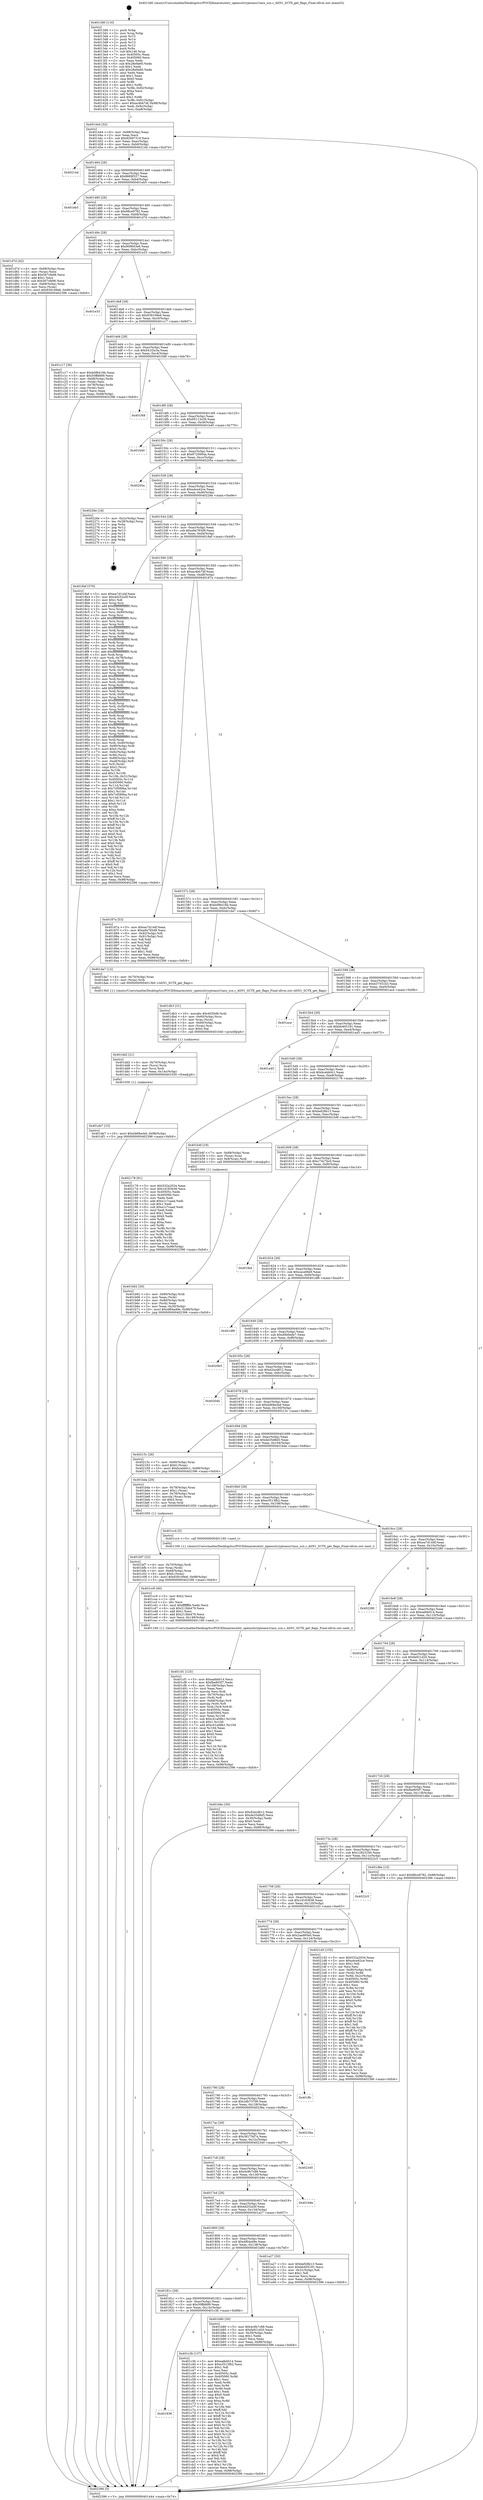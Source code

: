 digraph "0x4013d0" {
  label = "0x4013d0 (/mnt/c/Users/mathe/Desktop/tcc/POCII/binaries/extr_opensslcryptoasn1tasn_scn.c_ASN1_SCTX_get_flags_Final-ollvm.out::main(0))"
  labelloc = "t"
  node[shape=record]

  Entry [label="",width=0.3,height=0.3,shape=circle,fillcolor=black,style=filled]
  "0x401444" [label="{
     0x401444 [32]\l
     | [instrs]\l
     &nbsp;&nbsp;0x401444 \<+6\>: mov -0x98(%rbp),%eax\l
     &nbsp;&nbsp;0x40144a \<+2\>: mov %eax,%ecx\l
     &nbsp;&nbsp;0x40144c \<+6\>: sub $0x82697319,%ecx\l
     &nbsp;&nbsp;0x401452 \<+6\>: mov %eax,-0xac(%rbp)\l
     &nbsp;&nbsp;0x401458 \<+6\>: mov %ecx,-0xb0(%rbp)\l
     &nbsp;&nbsp;0x40145e \<+6\>: je 000000000040214d \<main+0xd7d\>\l
  }"]
  "0x40214d" [label="{
     0x40214d\l
  }", style=dashed]
  "0x401464" [label="{
     0x401464 [28]\l
     | [instrs]\l
     &nbsp;&nbsp;0x401464 \<+5\>: jmp 0000000000401469 \<main+0x99\>\l
     &nbsp;&nbsp;0x401469 \<+6\>: mov -0xac(%rbp),%eax\l
     &nbsp;&nbsp;0x40146f \<+5\>: sub $0x8669f327,%eax\l
     &nbsp;&nbsp;0x401474 \<+6\>: mov %eax,-0xb4(%rbp)\l
     &nbsp;&nbsp;0x40147a \<+6\>: je 0000000000401eb5 \<main+0xae5\>\l
  }"]
  Exit [label="",width=0.3,height=0.3,shape=circle,fillcolor=black,style=filled,peripheries=2]
  "0x401eb5" [label="{
     0x401eb5\l
  }", style=dashed]
  "0x401480" [label="{
     0x401480 [28]\l
     | [instrs]\l
     &nbsp;&nbsp;0x401480 \<+5\>: jmp 0000000000401485 \<main+0xb5\>\l
     &nbsp;&nbsp;0x401485 \<+6\>: mov -0xac(%rbp),%eax\l
     &nbsp;&nbsp;0x40148b \<+5\>: sub $0x88ce9782,%eax\l
     &nbsp;&nbsp;0x401490 \<+6\>: mov %eax,-0xb8(%rbp)\l
     &nbsp;&nbsp;0x401496 \<+6\>: je 0000000000401d7d \<main+0x9ad\>\l
  }"]
  "0x401de7" [label="{
     0x401de7 [15]\l
     | [instrs]\l
     &nbsp;&nbsp;0x401de7 \<+10\>: movl $0xd468ecbd,-0x98(%rbp)\l
     &nbsp;&nbsp;0x401df1 \<+5\>: jmp 0000000000402396 \<main+0xfc6\>\l
  }"]
  "0x401d7d" [label="{
     0x401d7d [42]\l
     | [instrs]\l
     &nbsp;&nbsp;0x401d7d \<+4\>: mov -0x68(%rbp),%rax\l
     &nbsp;&nbsp;0x401d81 \<+2\>: mov (%rax),%ecx\l
     &nbsp;&nbsp;0x401d83 \<+6\>: add $0x567cfe96,%ecx\l
     &nbsp;&nbsp;0x401d89 \<+3\>: add $0x1,%ecx\l
     &nbsp;&nbsp;0x401d8c \<+6\>: sub $0x567cfe96,%ecx\l
     &nbsp;&nbsp;0x401d92 \<+4\>: mov -0x68(%rbp),%rax\l
     &nbsp;&nbsp;0x401d96 \<+2\>: mov %ecx,(%rax)\l
     &nbsp;&nbsp;0x401d98 \<+10\>: movl $0x939169e6,-0x98(%rbp)\l
     &nbsp;&nbsp;0x401da2 \<+5\>: jmp 0000000000402396 \<main+0xfc6\>\l
  }"]
  "0x40149c" [label="{
     0x40149c [28]\l
     | [instrs]\l
     &nbsp;&nbsp;0x40149c \<+5\>: jmp 00000000004014a1 \<main+0xd1\>\l
     &nbsp;&nbsp;0x4014a1 \<+6\>: mov -0xac(%rbp),%eax\l
     &nbsp;&nbsp;0x4014a7 \<+5\>: sub $0x909603e6,%eax\l
     &nbsp;&nbsp;0x4014ac \<+6\>: mov %eax,-0xbc(%rbp)\l
     &nbsp;&nbsp;0x4014b2 \<+6\>: je 0000000000401e33 \<main+0xa63\>\l
  }"]
  "0x401dd2" [label="{
     0x401dd2 [21]\l
     | [instrs]\l
     &nbsp;&nbsp;0x401dd2 \<+4\>: mov -0x70(%rbp),%rcx\l
     &nbsp;&nbsp;0x401dd6 \<+3\>: mov (%rcx),%rcx\l
     &nbsp;&nbsp;0x401dd9 \<+3\>: mov %rcx,%rdi\l
     &nbsp;&nbsp;0x401ddc \<+6\>: mov %eax,-0x14c(%rbp)\l
     &nbsp;&nbsp;0x401de2 \<+5\>: call 0000000000401030 \<free@plt\>\l
     | [calls]\l
     &nbsp;&nbsp;0x401030 \{1\} (unknown)\l
  }"]
  "0x401e33" [label="{
     0x401e33\l
  }", style=dashed]
  "0x4014b8" [label="{
     0x4014b8 [28]\l
     | [instrs]\l
     &nbsp;&nbsp;0x4014b8 \<+5\>: jmp 00000000004014bd \<main+0xed\>\l
     &nbsp;&nbsp;0x4014bd \<+6\>: mov -0xac(%rbp),%eax\l
     &nbsp;&nbsp;0x4014c3 \<+5\>: sub $0x939169e6,%eax\l
     &nbsp;&nbsp;0x4014c8 \<+6\>: mov %eax,-0xc0(%rbp)\l
     &nbsp;&nbsp;0x4014ce \<+6\>: je 0000000000401c17 \<main+0x847\>\l
  }"]
  "0x401db3" [label="{
     0x401db3 [31]\l
     | [instrs]\l
     &nbsp;&nbsp;0x401db3 \<+10\>: movabs $0x4030d6,%rdi\l
     &nbsp;&nbsp;0x401dbd \<+4\>: mov -0x60(%rbp),%rcx\l
     &nbsp;&nbsp;0x401dc1 \<+3\>: mov %rax,(%rcx)\l
     &nbsp;&nbsp;0x401dc4 \<+4\>: mov -0x60(%rbp),%rax\l
     &nbsp;&nbsp;0x401dc8 \<+3\>: mov (%rax),%rsi\l
     &nbsp;&nbsp;0x401dcb \<+2\>: mov $0x0,%al\l
     &nbsp;&nbsp;0x401dcd \<+5\>: call 0000000000401040 \<printf@plt\>\l
     | [calls]\l
     &nbsp;&nbsp;0x401040 \{1\} (unknown)\l
  }"]
  "0x401c17" [label="{
     0x401c17 [36]\l
     | [instrs]\l
     &nbsp;&nbsp;0x401c17 \<+5\>: mov $0xb0f6416b,%eax\l
     &nbsp;&nbsp;0x401c1c \<+5\>: mov $0x50ffd699,%ecx\l
     &nbsp;&nbsp;0x401c21 \<+4\>: mov -0x68(%rbp),%rdx\l
     &nbsp;&nbsp;0x401c25 \<+2\>: mov (%rdx),%esi\l
     &nbsp;&nbsp;0x401c27 \<+4\>: mov -0x78(%rbp),%rdx\l
     &nbsp;&nbsp;0x401c2b \<+2\>: cmp (%rdx),%esi\l
     &nbsp;&nbsp;0x401c2d \<+3\>: cmovl %ecx,%eax\l
     &nbsp;&nbsp;0x401c30 \<+6\>: mov %eax,-0x98(%rbp)\l
     &nbsp;&nbsp;0x401c36 \<+5\>: jmp 0000000000402396 \<main+0xfc6\>\l
  }"]
  "0x4014d4" [label="{
     0x4014d4 [28]\l
     | [instrs]\l
     &nbsp;&nbsp;0x4014d4 \<+5\>: jmp 00000000004014d9 \<main+0x109\>\l
     &nbsp;&nbsp;0x4014d9 \<+6\>: mov -0xac(%rbp),%eax\l
     &nbsp;&nbsp;0x4014df \<+5\>: sub $0x941f2e3a,%eax\l
     &nbsp;&nbsp;0x4014e4 \<+6\>: mov %eax,-0xc4(%rbp)\l
     &nbsp;&nbsp;0x4014ea \<+6\>: je 0000000000401f48 \<main+0xb78\>\l
  }"]
  "0x401cf1" [label="{
     0x401cf1 [125]\l
     | [instrs]\l
     &nbsp;&nbsp;0x401cf1 \<+5\>: mov $0xeafeb014,%ecx\l
     &nbsp;&nbsp;0x401cf6 \<+5\>: mov $0xfbe805f7,%edx\l
     &nbsp;&nbsp;0x401cfb \<+6\>: mov -0x148(%rbp),%esi\l
     &nbsp;&nbsp;0x401d01 \<+3\>: imul %eax,%esi\l
     &nbsp;&nbsp;0x401d04 \<+3\>: movslq %esi,%rdi\l
     &nbsp;&nbsp;0x401d07 \<+4\>: mov -0x70(%rbp),%r8\l
     &nbsp;&nbsp;0x401d0b \<+3\>: mov (%r8),%r8\l
     &nbsp;&nbsp;0x401d0e \<+4\>: mov -0x68(%rbp),%r9\l
     &nbsp;&nbsp;0x401d12 \<+3\>: movslq (%r9),%r9\l
     &nbsp;&nbsp;0x401d15 \<+4\>: mov %rdi,(%r8,%r9,8)\l
     &nbsp;&nbsp;0x401d19 \<+7\>: mov 0x40505c,%eax\l
     &nbsp;&nbsp;0x401d20 \<+7\>: mov 0x405060,%esi\l
     &nbsp;&nbsp;0x401d27 \<+3\>: mov %eax,%r10d\l
     &nbsp;&nbsp;0x401d2a \<+7\>: sub $0xc41a08b1,%r10d\l
     &nbsp;&nbsp;0x401d31 \<+4\>: sub $0x1,%r10d\l
     &nbsp;&nbsp;0x401d35 \<+7\>: add $0xc41a08b1,%r10d\l
     &nbsp;&nbsp;0x401d3c \<+4\>: imul %r10d,%eax\l
     &nbsp;&nbsp;0x401d40 \<+3\>: and $0x1,%eax\l
     &nbsp;&nbsp;0x401d43 \<+3\>: cmp $0x0,%eax\l
     &nbsp;&nbsp;0x401d46 \<+4\>: sete %r11b\l
     &nbsp;&nbsp;0x401d4a \<+3\>: cmp $0xa,%esi\l
     &nbsp;&nbsp;0x401d4d \<+3\>: setl %bl\l
     &nbsp;&nbsp;0x401d50 \<+3\>: mov %r11b,%r14b\l
     &nbsp;&nbsp;0x401d53 \<+3\>: and %bl,%r14b\l
     &nbsp;&nbsp;0x401d56 \<+3\>: xor %bl,%r11b\l
     &nbsp;&nbsp;0x401d59 \<+3\>: or %r11b,%r14b\l
     &nbsp;&nbsp;0x401d5c \<+4\>: test $0x1,%r14b\l
     &nbsp;&nbsp;0x401d60 \<+3\>: cmovne %edx,%ecx\l
     &nbsp;&nbsp;0x401d63 \<+6\>: mov %ecx,-0x98(%rbp)\l
     &nbsp;&nbsp;0x401d69 \<+5\>: jmp 0000000000402396 \<main+0xfc6\>\l
  }"]
  "0x401f48" [label="{
     0x401f48\l
  }", style=dashed]
  "0x4014f0" [label="{
     0x4014f0 [28]\l
     | [instrs]\l
     &nbsp;&nbsp;0x4014f0 \<+5\>: jmp 00000000004014f5 \<main+0x125\>\l
     &nbsp;&nbsp;0x4014f5 \<+6\>: mov -0xac(%rbp),%eax\l
     &nbsp;&nbsp;0x4014fb \<+5\>: sub $0x95113a39,%eax\l
     &nbsp;&nbsp;0x401500 \<+6\>: mov %eax,-0xc8(%rbp)\l
     &nbsp;&nbsp;0x401506 \<+6\>: je 0000000000401b40 \<main+0x770\>\l
  }"]
  "0x401cc9" [label="{
     0x401cc9 [40]\l
     | [instrs]\l
     &nbsp;&nbsp;0x401cc9 \<+5\>: mov $0x2,%ecx\l
     &nbsp;&nbsp;0x401cce \<+1\>: cltd\l
     &nbsp;&nbsp;0x401ccf \<+2\>: idiv %ecx\l
     &nbsp;&nbsp;0x401cd1 \<+6\>: imul $0xfffffffe,%edx,%ecx\l
     &nbsp;&nbsp;0x401cd7 \<+6\>: sub $0x213bb479,%ecx\l
     &nbsp;&nbsp;0x401cdd \<+3\>: add $0x1,%ecx\l
     &nbsp;&nbsp;0x401ce0 \<+6\>: add $0x213bb479,%ecx\l
     &nbsp;&nbsp;0x401ce6 \<+6\>: mov %ecx,-0x148(%rbp)\l
     &nbsp;&nbsp;0x401cec \<+5\>: call 0000000000401160 \<next_i\>\l
     | [calls]\l
     &nbsp;&nbsp;0x401160 \{1\} (/mnt/c/Users/mathe/Desktop/tcc/POCII/binaries/extr_opensslcryptoasn1tasn_scn.c_ASN1_SCTX_get_flags_Final-ollvm.out::next_i)\l
  }"]
  "0x401b40" [label="{
     0x401b40\l
  }", style=dashed]
  "0x40150c" [label="{
     0x40150c [28]\l
     | [instrs]\l
     &nbsp;&nbsp;0x40150c \<+5\>: jmp 0000000000401511 \<main+0x141\>\l
     &nbsp;&nbsp;0x401511 \<+6\>: mov -0xac(%rbp),%eax\l
     &nbsp;&nbsp;0x401517 \<+5\>: sub $0x9720064a,%eax\l
     &nbsp;&nbsp;0x40151c \<+6\>: mov %eax,-0xcc(%rbp)\l
     &nbsp;&nbsp;0x401522 \<+6\>: je 000000000040205a \<main+0xc8a\>\l
  }"]
  "0x401838" [label="{
     0x401838\l
  }", style=dashed]
  "0x40205a" [label="{
     0x40205a\l
  }", style=dashed]
  "0x401528" [label="{
     0x401528 [28]\l
     | [instrs]\l
     &nbsp;&nbsp;0x401528 \<+5\>: jmp 000000000040152d \<main+0x15d\>\l
     &nbsp;&nbsp;0x40152d \<+6\>: mov -0xac(%rbp),%eax\l
     &nbsp;&nbsp;0x401533 \<+5\>: sub $0xa4ce42ce,%eax\l
     &nbsp;&nbsp;0x401538 \<+6\>: mov %eax,-0xd0(%rbp)\l
     &nbsp;&nbsp;0x40153e \<+6\>: je 000000000040226e \<main+0xe9e\>\l
  }"]
  "0x401c3b" [label="{
     0x401c3b [137]\l
     | [instrs]\l
     &nbsp;&nbsp;0x401c3b \<+5\>: mov $0xeafeb014,%eax\l
     &nbsp;&nbsp;0x401c40 \<+5\>: mov $0xe3513fb2,%ecx\l
     &nbsp;&nbsp;0x401c45 \<+2\>: mov $0x1,%dl\l
     &nbsp;&nbsp;0x401c47 \<+2\>: xor %esi,%esi\l
     &nbsp;&nbsp;0x401c49 \<+7\>: mov 0x40505c,%edi\l
     &nbsp;&nbsp;0x401c50 \<+8\>: mov 0x405060,%r8d\l
     &nbsp;&nbsp;0x401c58 \<+3\>: sub $0x1,%esi\l
     &nbsp;&nbsp;0x401c5b \<+3\>: mov %edi,%r9d\l
     &nbsp;&nbsp;0x401c5e \<+3\>: add %esi,%r9d\l
     &nbsp;&nbsp;0x401c61 \<+4\>: imul %r9d,%edi\l
     &nbsp;&nbsp;0x401c65 \<+3\>: and $0x1,%edi\l
     &nbsp;&nbsp;0x401c68 \<+3\>: cmp $0x0,%edi\l
     &nbsp;&nbsp;0x401c6b \<+4\>: sete %r10b\l
     &nbsp;&nbsp;0x401c6f \<+4\>: cmp $0xa,%r8d\l
     &nbsp;&nbsp;0x401c73 \<+4\>: setl %r11b\l
     &nbsp;&nbsp;0x401c77 \<+3\>: mov %r10b,%bl\l
     &nbsp;&nbsp;0x401c7a \<+3\>: xor $0xff,%bl\l
     &nbsp;&nbsp;0x401c7d \<+3\>: mov %r11b,%r14b\l
     &nbsp;&nbsp;0x401c80 \<+4\>: xor $0xff,%r14b\l
     &nbsp;&nbsp;0x401c84 \<+3\>: xor $0x0,%dl\l
     &nbsp;&nbsp;0x401c87 \<+3\>: mov %bl,%r15b\l
     &nbsp;&nbsp;0x401c8a \<+4\>: and $0x0,%r15b\l
     &nbsp;&nbsp;0x401c8e \<+3\>: and %dl,%r10b\l
     &nbsp;&nbsp;0x401c91 \<+3\>: mov %r14b,%r12b\l
     &nbsp;&nbsp;0x401c94 \<+4\>: and $0x0,%r12b\l
     &nbsp;&nbsp;0x401c98 \<+3\>: and %dl,%r11b\l
     &nbsp;&nbsp;0x401c9b \<+3\>: or %r10b,%r15b\l
     &nbsp;&nbsp;0x401c9e \<+3\>: or %r11b,%r12b\l
     &nbsp;&nbsp;0x401ca1 \<+3\>: xor %r12b,%r15b\l
     &nbsp;&nbsp;0x401ca4 \<+3\>: or %r14b,%bl\l
     &nbsp;&nbsp;0x401ca7 \<+3\>: xor $0xff,%bl\l
     &nbsp;&nbsp;0x401caa \<+3\>: or $0x0,%dl\l
     &nbsp;&nbsp;0x401cad \<+2\>: and %dl,%bl\l
     &nbsp;&nbsp;0x401caf \<+3\>: or %bl,%r15b\l
     &nbsp;&nbsp;0x401cb2 \<+4\>: test $0x1,%r15b\l
     &nbsp;&nbsp;0x401cb6 \<+3\>: cmovne %ecx,%eax\l
     &nbsp;&nbsp;0x401cb9 \<+6\>: mov %eax,-0x98(%rbp)\l
     &nbsp;&nbsp;0x401cbf \<+5\>: jmp 0000000000402396 \<main+0xfc6\>\l
  }"]
  "0x40226e" [label="{
     0x40226e [18]\l
     | [instrs]\l
     &nbsp;&nbsp;0x40226e \<+3\>: mov -0x2c(%rbp),%eax\l
     &nbsp;&nbsp;0x402271 \<+4\>: lea -0x28(%rbp),%rsp\l
     &nbsp;&nbsp;0x402275 \<+1\>: pop %rbx\l
     &nbsp;&nbsp;0x402276 \<+2\>: pop %r12\l
     &nbsp;&nbsp;0x402278 \<+2\>: pop %r13\l
     &nbsp;&nbsp;0x40227a \<+2\>: pop %r14\l
     &nbsp;&nbsp;0x40227c \<+2\>: pop %r15\l
     &nbsp;&nbsp;0x40227e \<+1\>: pop %rbp\l
     &nbsp;&nbsp;0x40227f \<+1\>: ret\l
  }"]
  "0x401544" [label="{
     0x401544 [28]\l
     | [instrs]\l
     &nbsp;&nbsp;0x401544 \<+5\>: jmp 0000000000401549 \<main+0x179\>\l
     &nbsp;&nbsp;0x401549 \<+6\>: mov -0xac(%rbp),%eax\l
     &nbsp;&nbsp;0x40154f \<+5\>: sub $0xa9a783d9,%eax\l
     &nbsp;&nbsp;0x401554 \<+6\>: mov %eax,-0xd4(%rbp)\l
     &nbsp;&nbsp;0x40155a \<+6\>: je 00000000004018af \<main+0x4df\>\l
  }"]
  "0x401bf7" [label="{
     0x401bf7 [32]\l
     | [instrs]\l
     &nbsp;&nbsp;0x401bf7 \<+4\>: mov -0x70(%rbp),%rdi\l
     &nbsp;&nbsp;0x401bfb \<+3\>: mov %rax,(%rdi)\l
     &nbsp;&nbsp;0x401bfe \<+4\>: mov -0x68(%rbp),%rax\l
     &nbsp;&nbsp;0x401c02 \<+6\>: movl $0x0,(%rax)\l
     &nbsp;&nbsp;0x401c08 \<+10\>: movl $0x939169e6,-0x98(%rbp)\l
     &nbsp;&nbsp;0x401c12 \<+5\>: jmp 0000000000402396 \<main+0xfc6\>\l
  }"]
  "0x4018af" [label="{
     0x4018af [376]\l
     | [instrs]\l
     &nbsp;&nbsp;0x4018af \<+5\>: mov $0xea7d144f,%eax\l
     &nbsp;&nbsp;0x4018b4 \<+5\>: mov $0x4d252a5f,%ecx\l
     &nbsp;&nbsp;0x4018b9 \<+2\>: mov $0x1,%dl\l
     &nbsp;&nbsp;0x4018bb \<+3\>: mov %rsp,%rsi\l
     &nbsp;&nbsp;0x4018be \<+4\>: add $0xfffffffffffffff0,%rsi\l
     &nbsp;&nbsp;0x4018c2 \<+3\>: mov %rsi,%rsp\l
     &nbsp;&nbsp;0x4018c5 \<+7\>: mov %rsi,-0x90(%rbp)\l
     &nbsp;&nbsp;0x4018cc \<+3\>: mov %rsp,%rsi\l
     &nbsp;&nbsp;0x4018cf \<+4\>: add $0xfffffffffffffff0,%rsi\l
     &nbsp;&nbsp;0x4018d3 \<+3\>: mov %rsi,%rsp\l
     &nbsp;&nbsp;0x4018d6 \<+3\>: mov %rsp,%rdi\l
     &nbsp;&nbsp;0x4018d9 \<+4\>: add $0xfffffffffffffff0,%rdi\l
     &nbsp;&nbsp;0x4018dd \<+3\>: mov %rdi,%rsp\l
     &nbsp;&nbsp;0x4018e0 \<+7\>: mov %rdi,-0x88(%rbp)\l
     &nbsp;&nbsp;0x4018e7 \<+3\>: mov %rsp,%rdi\l
     &nbsp;&nbsp;0x4018ea \<+4\>: add $0xfffffffffffffff0,%rdi\l
     &nbsp;&nbsp;0x4018ee \<+3\>: mov %rdi,%rsp\l
     &nbsp;&nbsp;0x4018f1 \<+4\>: mov %rdi,-0x80(%rbp)\l
     &nbsp;&nbsp;0x4018f5 \<+3\>: mov %rsp,%rdi\l
     &nbsp;&nbsp;0x4018f8 \<+4\>: add $0xfffffffffffffff0,%rdi\l
     &nbsp;&nbsp;0x4018fc \<+3\>: mov %rdi,%rsp\l
     &nbsp;&nbsp;0x4018ff \<+4\>: mov %rdi,-0x78(%rbp)\l
     &nbsp;&nbsp;0x401903 \<+3\>: mov %rsp,%rdi\l
     &nbsp;&nbsp;0x401906 \<+4\>: add $0xfffffffffffffff0,%rdi\l
     &nbsp;&nbsp;0x40190a \<+3\>: mov %rdi,%rsp\l
     &nbsp;&nbsp;0x40190d \<+4\>: mov %rdi,-0x70(%rbp)\l
     &nbsp;&nbsp;0x401911 \<+3\>: mov %rsp,%rdi\l
     &nbsp;&nbsp;0x401914 \<+4\>: add $0xfffffffffffffff0,%rdi\l
     &nbsp;&nbsp;0x401918 \<+3\>: mov %rdi,%rsp\l
     &nbsp;&nbsp;0x40191b \<+4\>: mov %rdi,-0x68(%rbp)\l
     &nbsp;&nbsp;0x40191f \<+3\>: mov %rsp,%rdi\l
     &nbsp;&nbsp;0x401922 \<+4\>: add $0xfffffffffffffff0,%rdi\l
     &nbsp;&nbsp;0x401926 \<+3\>: mov %rdi,%rsp\l
     &nbsp;&nbsp;0x401929 \<+4\>: mov %rdi,-0x60(%rbp)\l
     &nbsp;&nbsp;0x40192d \<+3\>: mov %rsp,%rdi\l
     &nbsp;&nbsp;0x401930 \<+4\>: add $0xfffffffffffffff0,%rdi\l
     &nbsp;&nbsp;0x401934 \<+3\>: mov %rdi,%rsp\l
     &nbsp;&nbsp;0x401937 \<+4\>: mov %rdi,-0x58(%rbp)\l
     &nbsp;&nbsp;0x40193b \<+3\>: mov %rsp,%rdi\l
     &nbsp;&nbsp;0x40193e \<+4\>: add $0xfffffffffffffff0,%rdi\l
     &nbsp;&nbsp;0x401942 \<+3\>: mov %rdi,%rsp\l
     &nbsp;&nbsp;0x401945 \<+4\>: mov %rdi,-0x50(%rbp)\l
     &nbsp;&nbsp;0x401949 \<+3\>: mov %rsp,%rdi\l
     &nbsp;&nbsp;0x40194c \<+4\>: add $0xfffffffffffffff0,%rdi\l
     &nbsp;&nbsp;0x401950 \<+3\>: mov %rdi,%rsp\l
     &nbsp;&nbsp;0x401953 \<+4\>: mov %rdi,-0x48(%rbp)\l
     &nbsp;&nbsp;0x401957 \<+3\>: mov %rsp,%rdi\l
     &nbsp;&nbsp;0x40195a \<+4\>: add $0xfffffffffffffff0,%rdi\l
     &nbsp;&nbsp;0x40195e \<+3\>: mov %rdi,%rsp\l
     &nbsp;&nbsp;0x401961 \<+4\>: mov %rdi,-0x40(%rbp)\l
     &nbsp;&nbsp;0x401965 \<+7\>: mov -0x90(%rbp),%rdi\l
     &nbsp;&nbsp;0x40196c \<+6\>: movl $0x0,(%rdi)\l
     &nbsp;&nbsp;0x401972 \<+7\>: mov -0x9c(%rbp),%r8d\l
     &nbsp;&nbsp;0x401979 \<+3\>: mov %r8d,(%rsi)\l
     &nbsp;&nbsp;0x40197c \<+7\>: mov -0x88(%rbp),%rdi\l
     &nbsp;&nbsp;0x401983 \<+7\>: mov -0xa8(%rbp),%r9\l
     &nbsp;&nbsp;0x40198a \<+3\>: mov %r9,(%rdi)\l
     &nbsp;&nbsp;0x40198d \<+3\>: cmpl $0x2,(%rsi)\l
     &nbsp;&nbsp;0x401990 \<+4\>: setne %r10b\l
     &nbsp;&nbsp;0x401994 \<+4\>: and $0x1,%r10b\l
     &nbsp;&nbsp;0x401998 \<+4\>: mov %r10b,-0x31(%rbp)\l
     &nbsp;&nbsp;0x40199c \<+8\>: mov 0x40505c,%r11d\l
     &nbsp;&nbsp;0x4019a4 \<+7\>: mov 0x405060,%ebx\l
     &nbsp;&nbsp;0x4019ab \<+3\>: mov %r11d,%r14d\l
     &nbsp;&nbsp;0x4019ae \<+7\>: sub $0x7cf589ba,%r14d\l
     &nbsp;&nbsp;0x4019b5 \<+4\>: sub $0x1,%r14d\l
     &nbsp;&nbsp;0x4019b9 \<+7\>: add $0x7cf589ba,%r14d\l
     &nbsp;&nbsp;0x4019c0 \<+4\>: imul %r14d,%r11d\l
     &nbsp;&nbsp;0x4019c4 \<+4\>: and $0x1,%r11d\l
     &nbsp;&nbsp;0x4019c8 \<+4\>: cmp $0x0,%r11d\l
     &nbsp;&nbsp;0x4019cc \<+4\>: sete %r10b\l
     &nbsp;&nbsp;0x4019d0 \<+3\>: cmp $0xa,%ebx\l
     &nbsp;&nbsp;0x4019d3 \<+4\>: setl %r15b\l
     &nbsp;&nbsp;0x4019d7 \<+3\>: mov %r10b,%r12b\l
     &nbsp;&nbsp;0x4019da \<+4\>: xor $0xff,%r12b\l
     &nbsp;&nbsp;0x4019de \<+3\>: mov %r15b,%r13b\l
     &nbsp;&nbsp;0x4019e1 \<+4\>: xor $0xff,%r13b\l
     &nbsp;&nbsp;0x4019e5 \<+3\>: xor $0x0,%dl\l
     &nbsp;&nbsp;0x4019e8 \<+3\>: mov %r12b,%sil\l
     &nbsp;&nbsp;0x4019eb \<+4\>: and $0x0,%sil\l
     &nbsp;&nbsp;0x4019ef \<+3\>: and %dl,%r10b\l
     &nbsp;&nbsp;0x4019f2 \<+3\>: mov %r13b,%dil\l
     &nbsp;&nbsp;0x4019f5 \<+4\>: and $0x0,%dil\l
     &nbsp;&nbsp;0x4019f9 \<+3\>: and %dl,%r15b\l
     &nbsp;&nbsp;0x4019fc \<+3\>: or %r10b,%sil\l
     &nbsp;&nbsp;0x4019ff \<+3\>: or %r15b,%dil\l
     &nbsp;&nbsp;0x401a02 \<+3\>: xor %dil,%sil\l
     &nbsp;&nbsp;0x401a05 \<+3\>: or %r13b,%r12b\l
     &nbsp;&nbsp;0x401a08 \<+4\>: xor $0xff,%r12b\l
     &nbsp;&nbsp;0x401a0c \<+3\>: or $0x0,%dl\l
     &nbsp;&nbsp;0x401a0f \<+3\>: and %dl,%r12b\l
     &nbsp;&nbsp;0x401a12 \<+3\>: or %r12b,%sil\l
     &nbsp;&nbsp;0x401a15 \<+4\>: test $0x1,%sil\l
     &nbsp;&nbsp;0x401a19 \<+3\>: cmovne %ecx,%eax\l
     &nbsp;&nbsp;0x401a1c \<+6\>: mov %eax,-0x98(%rbp)\l
     &nbsp;&nbsp;0x401a22 \<+5\>: jmp 0000000000402396 \<main+0xfc6\>\l
  }"]
  "0x401560" [label="{
     0x401560 [28]\l
     | [instrs]\l
     &nbsp;&nbsp;0x401560 \<+5\>: jmp 0000000000401565 \<main+0x195\>\l
     &nbsp;&nbsp;0x401565 \<+6\>: mov -0xac(%rbp),%eax\l
     &nbsp;&nbsp;0x40156b \<+5\>: sub $0xac4bb7df,%eax\l
     &nbsp;&nbsp;0x401570 \<+6\>: mov %eax,-0xd8(%rbp)\l
     &nbsp;&nbsp;0x401576 \<+6\>: je 000000000040187a \<main+0x4aa\>\l
  }"]
  "0x40181c" [label="{
     0x40181c [28]\l
     | [instrs]\l
     &nbsp;&nbsp;0x40181c \<+5\>: jmp 0000000000401821 \<main+0x451\>\l
     &nbsp;&nbsp;0x401821 \<+6\>: mov -0xac(%rbp),%eax\l
     &nbsp;&nbsp;0x401827 \<+5\>: sub $0x50ffd699,%eax\l
     &nbsp;&nbsp;0x40182c \<+6\>: mov %eax,-0x13c(%rbp)\l
     &nbsp;&nbsp;0x401832 \<+6\>: je 0000000000401c3b \<main+0x86b\>\l
  }"]
  "0x40187a" [label="{
     0x40187a [53]\l
     | [instrs]\l
     &nbsp;&nbsp;0x40187a \<+5\>: mov $0xea7d144f,%eax\l
     &nbsp;&nbsp;0x40187f \<+5\>: mov $0xa9a783d9,%ecx\l
     &nbsp;&nbsp;0x401884 \<+6\>: mov -0x92(%rbp),%dl\l
     &nbsp;&nbsp;0x40188a \<+7\>: mov -0x91(%rbp),%sil\l
     &nbsp;&nbsp;0x401891 \<+3\>: mov %dl,%dil\l
     &nbsp;&nbsp;0x401894 \<+3\>: and %sil,%dil\l
     &nbsp;&nbsp;0x401897 \<+3\>: xor %sil,%dl\l
     &nbsp;&nbsp;0x40189a \<+3\>: or %dl,%dil\l
     &nbsp;&nbsp;0x40189d \<+4\>: test $0x1,%dil\l
     &nbsp;&nbsp;0x4018a1 \<+3\>: cmovne %ecx,%eax\l
     &nbsp;&nbsp;0x4018a4 \<+6\>: mov %eax,-0x98(%rbp)\l
     &nbsp;&nbsp;0x4018aa \<+5\>: jmp 0000000000402396 \<main+0xfc6\>\l
  }"]
  "0x40157c" [label="{
     0x40157c [28]\l
     | [instrs]\l
     &nbsp;&nbsp;0x40157c \<+5\>: jmp 0000000000401581 \<main+0x1b1\>\l
     &nbsp;&nbsp;0x401581 \<+6\>: mov -0xac(%rbp),%eax\l
     &nbsp;&nbsp;0x401587 \<+5\>: sub $0xb0f6416b,%eax\l
     &nbsp;&nbsp;0x40158c \<+6\>: mov %eax,-0xdc(%rbp)\l
     &nbsp;&nbsp;0x401592 \<+6\>: je 0000000000401da7 \<main+0x9d7\>\l
  }"]
  "0x402396" [label="{
     0x402396 [5]\l
     | [instrs]\l
     &nbsp;&nbsp;0x402396 \<+5\>: jmp 0000000000401444 \<main+0x74\>\l
  }"]
  "0x4013d0" [label="{
     0x4013d0 [116]\l
     | [instrs]\l
     &nbsp;&nbsp;0x4013d0 \<+1\>: push %rbp\l
     &nbsp;&nbsp;0x4013d1 \<+3\>: mov %rsp,%rbp\l
     &nbsp;&nbsp;0x4013d4 \<+2\>: push %r15\l
     &nbsp;&nbsp;0x4013d6 \<+2\>: push %r14\l
     &nbsp;&nbsp;0x4013d8 \<+2\>: push %r13\l
     &nbsp;&nbsp;0x4013da \<+2\>: push %r12\l
     &nbsp;&nbsp;0x4013dc \<+1\>: push %rbx\l
     &nbsp;&nbsp;0x4013dd \<+7\>: sub $0x148,%rsp\l
     &nbsp;&nbsp;0x4013e4 \<+7\>: mov 0x40505c,%eax\l
     &nbsp;&nbsp;0x4013eb \<+7\>: mov 0x405060,%ecx\l
     &nbsp;&nbsp;0x4013f2 \<+2\>: mov %eax,%edx\l
     &nbsp;&nbsp;0x4013f4 \<+6\>: sub $0x28e9a60,%edx\l
     &nbsp;&nbsp;0x4013fa \<+3\>: sub $0x1,%edx\l
     &nbsp;&nbsp;0x4013fd \<+6\>: add $0x28e9a60,%edx\l
     &nbsp;&nbsp;0x401403 \<+3\>: imul %edx,%eax\l
     &nbsp;&nbsp;0x401406 \<+3\>: and $0x1,%eax\l
     &nbsp;&nbsp;0x401409 \<+3\>: cmp $0x0,%eax\l
     &nbsp;&nbsp;0x40140c \<+4\>: sete %r8b\l
     &nbsp;&nbsp;0x401410 \<+4\>: and $0x1,%r8b\l
     &nbsp;&nbsp;0x401414 \<+7\>: mov %r8b,-0x92(%rbp)\l
     &nbsp;&nbsp;0x40141b \<+3\>: cmp $0xa,%ecx\l
     &nbsp;&nbsp;0x40141e \<+4\>: setl %r8b\l
     &nbsp;&nbsp;0x401422 \<+4\>: and $0x1,%r8b\l
     &nbsp;&nbsp;0x401426 \<+7\>: mov %r8b,-0x91(%rbp)\l
     &nbsp;&nbsp;0x40142d \<+10\>: movl $0xac4bb7df,-0x98(%rbp)\l
     &nbsp;&nbsp;0x401437 \<+6\>: mov %edi,-0x9c(%rbp)\l
     &nbsp;&nbsp;0x40143d \<+7\>: mov %rsi,-0xa8(%rbp)\l
  }"]
  "0x401b80" [label="{
     0x401b80 [30]\l
     | [instrs]\l
     &nbsp;&nbsp;0x401b80 \<+5\>: mov $0x4c9b7c88,%eax\l
     &nbsp;&nbsp;0x401b85 \<+5\>: mov $0xfa921d20,%ecx\l
     &nbsp;&nbsp;0x401b8a \<+3\>: mov -0x30(%rbp),%edx\l
     &nbsp;&nbsp;0x401b8d \<+3\>: cmp $0x1,%edx\l
     &nbsp;&nbsp;0x401b90 \<+3\>: cmovl %ecx,%eax\l
     &nbsp;&nbsp;0x401b93 \<+6\>: mov %eax,-0x98(%rbp)\l
     &nbsp;&nbsp;0x401b99 \<+5\>: jmp 0000000000402396 \<main+0xfc6\>\l
  }"]
  "0x401b62" [label="{
     0x401b62 [30]\l
     | [instrs]\l
     &nbsp;&nbsp;0x401b62 \<+4\>: mov -0x80(%rbp),%rdi\l
     &nbsp;&nbsp;0x401b66 \<+2\>: mov %eax,(%rdi)\l
     &nbsp;&nbsp;0x401b68 \<+4\>: mov -0x80(%rbp),%rdi\l
     &nbsp;&nbsp;0x401b6c \<+2\>: mov (%rdi),%eax\l
     &nbsp;&nbsp;0x401b6e \<+3\>: mov %eax,-0x30(%rbp)\l
     &nbsp;&nbsp;0x401b71 \<+10\>: movl $0x4f64a49e,-0x98(%rbp)\l
     &nbsp;&nbsp;0x401b7b \<+5\>: jmp 0000000000402396 \<main+0xfc6\>\l
  }"]
  "0x401da7" [label="{
     0x401da7 [12]\l
     | [instrs]\l
     &nbsp;&nbsp;0x401da7 \<+4\>: mov -0x70(%rbp),%rax\l
     &nbsp;&nbsp;0x401dab \<+3\>: mov (%rax),%rdi\l
     &nbsp;&nbsp;0x401dae \<+5\>: call 00000000004013b0 \<ASN1_SCTX_get_flags\>\l
     | [calls]\l
     &nbsp;&nbsp;0x4013b0 \{1\} (/mnt/c/Users/mathe/Desktop/tcc/POCII/binaries/extr_opensslcryptoasn1tasn_scn.c_ASN1_SCTX_get_flags_Final-ollvm.out::ASN1_SCTX_get_flags)\l
  }"]
  "0x401598" [label="{
     0x401598 [28]\l
     | [instrs]\l
     &nbsp;&nbsp;0x401598 \<+5\>: jmp 000000000040159d \<main+0x1cd\>\l
     &nbsp;&nbsp;0x40159d \<+6\>: mov -0xac(%rbp),%eax\l
     &nbsp;&nbsp;0x4015a3 \<+5\>: sub $0xb37551b3,%eax\l
     &nbsp;&nbsp;0x4015a8 \<+6\>: mov %eax,-0xe0(%rbp)\l
     &nbsp;&nbsp;0x4015ae \<+6\>: je 0000000000401ace \<main+0x6fe\>\l
  }"]
  "0x401800" [label="{
     0x401800 [28]\l
     | [instrs]\l
     &nbsp;&nbsp;0x401800 \<+5\>: jmp 0000000000401805 \<main+0x435\>\l
     &nbsp;&nbsp;0x401805 \<+6\>: mov -0xac(%rbp),%eax\l
     &nbsp;&nbsp;0x40180b \<+5\>: sub $0x4f64a49e,%eax\l
     &nbsp;&nbsp;0x401810 \<+6\>: mov %eax,-0x138(%rbp)\l
     &nbsp;&nbsp;0x401816 \<+6\>: je 0000000000401b80 \<main+0x7b0\>\l
  }"]
  "0x401ace" [label="{
     0x401ace\l
  }", style=dashed]
  "0x4015b4" [label="{
     0x4015b4 [28]\l
     | [instrs]\l
     &nbsp;&nbsp;0x4015b4 \<+5\>: jmp 00000000004015b9 \<main+0x1e9\>\l
     &nbsp;&nbsp;0x4015b9 \<+6\>: mov -0xac(%rbp),%eax\l
     &nbsp;&nbsp;0x4015bf \<+5\>: sub $0xbb405181,%eax\l
     &nbsp;&nbsp;0x4015c4 \<+6\>: mov %eax,-0xe4(%rbp)\l
     &nbsp;&nbsp;0x4015ca \<+6\>: je 0000000000401a45 \<main+0x675\>\l
  }"]
  "0x401a27" [label="{
     0x401a27 [30]\l
     | [instrs]\l
     &nbsp;&nbsp;0x401a27 \<+5\>: mov $0xbef28b13,%eax\l
     &nbsp;&nbsp;0x401a2c \<+5\>: mov $0xbb405181,%ecx\l
     &nbsp;&nbsp;0x401a31 \<+3\>: mov -0x31(%rbp),%dl\l
     &nbsp;&nbsp;0x401a34 \<+3\>: test $0x1,%dl\l
     &nbsp;&nbsp;0x401a37 \<+3\>: cmovne %ecx,%eax\l
     &nbsp;&nbsp;0x401a3a \<+6\>: mov %eax,-0x98(%rbp)\l
     &nbsp;&nbsp;0x401a40 \<+5\>: jmp 0000000000402396 \<main+0xfc6\>\l
  }"]
  "0x401a45" [label="{
     0x401a45\l
  }", style=dashed]
  "0x4015d0" [label="{
     0x4015d0 [28]\l
     | [instrs]\l
     &nbsp;&nbsp;0x4015d0 \<+5\>: jmp 00000000004015d5 \<main+0x205\>\l
     &nbsp;&nbsp;0x4015d5 \<+6\>: mov -0xac(%rbp),%eax\l
     &nbsp;&nbsp;0x4015db \<+5\>: sub $0xbcebb0c1,%eax\l
     &nbsp;&nbsp;0x4015e0 \<+6\>: mov %eax,-0xe8(%rbp)\l
     &nbsp;&nbsp;0x4015e6 \<+6\>: je 0000000000402178 \<main+0xda8\>\l
  }"]
  "0x4017e4" [label="{
     0x4017e4 [28]\l
     | [instrs]\l
     &nbsp;&nbsp;0x4017e4 \<+5\>: jmp 00000000004017e9 \<main+0x419\>\l
     &nbsp;&nbsp;0x4017e9 \<+6\>: mov -0xac(%rbp),%eax\l
     &nbsp;&nbsp;0x4017ef \<+5\>: sub $0x4d252a5f,%eax\l
     &nbsp;&nbsp;0x4017f4 \<+6\>: mov %eax,-0x134(%rbp)\l
     &nbsp;&nbsp;0x4017fa \<+6\>: je 0000000000401a27 \<main+0x657\>\l
  }"]
  "0x402178" [label="{
     0x402178 [91]\l
     | [instrs]\l
     &nbsp;&nbsp;0x402178 \<+5\>: mov $0x532a2034,%eax\l
     &nbsp;&nbsp;0x40217d \<+5\>: mov $0x1d183638,%ecx\l
     &nbsp;&nbsp;0x402182 \<+7\>: mov 0x40505c,%edx\l
     &nbsp;&nbsp;0x402189 \<+7\>: mov 0x405060,%esi\l
     &nbsp;&nbsp;0x402190 \<+2\>: mov %edx,%edi\l
     &nbsp;&nbsp;0x402192 \<+6\>: add $0xe1c7caad,%edi\l
     &nbsp;&nbsp;0x402198 \<+3\>: sub $0x1,%edi\l
     &nbsp;&nbsp;0x40219b \<+6\>: sub $0xe1c7caad,%edi\l
     &nbsp;&nbsp;0x4021a1 \<+3\>: imul %edi,%edx\l
     &nbsp;&nbsp;0x4021a4 \<+3\>: and $0x1,%edx\l
     &nbsp;&nbsp;0x4021a7 \<+3\>: cmp $0x0,%edx\l
     &nbsp;&nbsp;0x4021aa \<+4\>: sete %r8b\l
     &nbsp;&nbsp;0x4021ae \<+3\>: cmp $0xa,%esi\l
     &nbsp;&nbsp;0x4021b1 \<+4\>: setl %r9b\l
     &nbsp;&nbsp;0x4021b5 \<+3\>: mov %r8b,%r10b\l
     &nbsp;&nbsp;0x4021b8 \<+3\>: and %r9b,%r10b\l
     &nbsp;&nbsp;0x4021bb \<+3\>: xor %r9b,%r8b\l
     &nbsp;&nbsp;0x4021be \<+3\>: or %r8b,%r10b\l
     &nbsp;&nbsp;0x4021c1 \<+4\>: test $0x1,%r10b\l
     &nbsp;&nbsp;0x4021c5 \<+3\>: cmovne %ecx,%eax\l
     &nbsp;&nbsp;0x4021c8 \<+6\>: mov %eax,-0x98(%rbp)\l
     &nbsp;&nbsp;0x4021ce \<+5\>: jmp 0000000000402396 \<main+0xfc6\>\l
  }"]
  "0x4015ec" [label="{
     0x4015ec [28]\l
     | [instrs]\l
     &nbsp;&nbsp;0x4015ec \<+5\>: jmp 00000000004015f1 \<main+0x221\>\l
     &nbsp;&nbsp;0x4015f1 \<+6\>: mov -0xac(%rbp),%eax\l
     &nbsp;&nbsp;0x4015f7 \<+5\>: sub $0xbef28b13,%eax\l
     &nbsp;&nbsp;0x4015fc \<+6\>: mov %eax,-0xec(%rbp)\l
     &nbsp;&nbsp;0x401602 \<+6\>: je 0000000000401b4f \<main+0x77f\>\l
  }"]
  "0x401b9e" [label="{
     0x401b9e\l
  }", style=dashed]
  "0x401b4f" [label="{
     0x401b4f [19]\l
     | [instrs]\l
     &nbsp;&nbsp;0x401b4f \<+7\>: mov -0x88(%rbp),%rax\l
     &nbsp;&nbsp;0x401b56 \<+3\>: mov (%rax),%rax\l
     &nbsp;&nbsp;0x401b59 \<+4\>: mov 0x8(%rax),%rdi\l
     &nbsp;&nbsp;0x401b5d \<+5\>: call 0000000000401060 \<atoi@plt\>\l
     | [calls]\l
     &nbsp;&nbsp;0x401060 \{1\} (unknown)\l
  }"]
  "0x401608" [label="{
     0x401608 [28]\l
     | [instrs]\l
     &nbsp;&nbsp;0x401608 \<+5\>: jmp 000000000040160d \<main+0x23d\>\l
     &nbsp;&nbsp;0x40160d \<+6\>: mov -0xac(%rbp),%eax\l
     &nbsp;&nbsp;0x401613 \<+5\>: sub $0xc7427bc0,%eax\l
     &nbsp;&nbsp;0x401618 \<+6\>: mov %eax,-0xf0(%rbp)\l
     &nbsp;&nbsp;0x40161e \<+6\>: je 0000000000401fed \<main+0xc1d\>\l
  }"]
  "0x4017c8" [label="{
     0x4017c8 [28]\l
     | [instrs]\l
     &nbsp;&nbsp;0x4017c8 \<+5\>: jmp 00000000004017cd \<main+0x3fd\>\l
     &nbsp;&nbsp;0x4017cd \<+6\>: mov -0xac(%rbp),%eax\l
     &nbsp;&nbsp;0x4017d3 \<+5\>: sub $0x4c9b7c88,%eax\l
     &nbsp;&nbsp;0x4017d8 \<+6\>: mov %eax,-0x130(%rbp)\l
     &nbsp;&nbsp;0x4017de \<+6\>: je 0000000000401b9e \<main+0x7ce\>\l
  }"]
  "0x401fed" [label="{
     0x401fed\l
  }", style=dashed]
  "0x401624" [label="{
     0x401624 [28]\l
     | [instrs]\l
     &nbsp;&nbsp;0x401624 \<+5\>: jmp 0000000000401629 \<main+0x259\>\l
     &nbsp;&nbsp;0x401629 \<+6\>: mov -0xac(%rbp),%eax\l
     &nbsp;&nbsp;0x40162f \<+5\>: sub $0xcaca06e9,%eax\l
     &nbsp;&nbsp;0x401634 \<+6\>: mov %eax,-0xf4(%rbp)\l
     &nbsp;&nbsp;0x40163a \<+6\>: je 0000000000401df6 \<main+0xa26\>\l
  }"]
  "0x402340" [label="{
     0x402340\l
  }", style=dashed]
  "0x401df6" [label="{
     0x401df6\l
  }", style=dashed]
  "0x401640" [label="{
     0x401640 [28]\l
     | [instrs]\l
     &nbsp;&nbsp;0x401640 \<+5\>: jmp 0000000000401645 \<main+0x275\>\l
     &nbsp;&nbsp;0x401645 \<+6\>: mov -0xac(%rbp),%eax\l
     &nbsp;&nbsp;0x40164b \<+5\>: sub $0xd0b0ede7,%eax\l
     &nbsp;&nbsp;0x401650 \<+6\>: mov %eax,-0xf8(%rbp)\l
     &nbsp;&nbsp;0x401656 \<+6\>: je 00000000004020b5 \<main+0xce5\>\l
  }"]
  "0x4017ac" [label="{
     0x4017ac [28]\l
     | [instrs]\l
     &nbsp;&nbsp;0x4017ac \<+5\>: jmp 00000000004017b1 \<main+0x3e1\>\l
     &nbsp;&nbsp;0x4017b1 \<+6\>: mov -0xac(%rbp),%eax\l
     &nbsp;&nbsp;0x4017b7 \<+5\>: sub $0x38175d7a,%eax\l
     &nbsp;&nbsp;0x4017bc \<+6\>: mov %eax,-0x12c(%rbp)\l
     &nbsp;&nbsp;0x4017c2 \<+6\>: je 0000000000402340 \<main+0xf70\>\l
  }"]
  "0x4020b5" [label="{
     0x4020b5\l
  }", style=dashed]
  "0x40165c" [label="{
     0x40165c [28]\l
     | [instrs]\l
     &nbsp;&nbsp;0x40165c \<+5\>: jmp 0000000000401661 \<main+0x291\>\l
     &nbsp;&nbsp;0x401661 \<+6\>: mov -0xac(%rbp),%eax\l
     &nbsp;&nbsp;0x401667 \<+5\>: sub $0xd2ecd612,%eax\l
     &nbsp;&nbsp;0x40166c \<+6\>: mov %eax,-0xfc(%rbp)\l
     &nbsp;&nbsp;0x401672 \<+6\>: je 000000000040204b \<main+0xc7b\>\l
  }"]
  "0x40236a" [label="{
     0x40236a\l
  }", style=dashed]
  "0x40204b" [label="{
     0x40204b\l
  }", style=dashed]
  "0x401678" [label="{
     0x401678 [28]\l
     | [instrs]\l
     &nbsp;&nbsp;0x401678 \<+5\>: jmp 000000000040167d \<main+0x2ad\>\l
     &nbsp;&nbsp;0x40167d \<+6\>: mov -0xac(%rbp),%eax\l
     &nbsp;&nbsp;0x401683 \<+5\>: sub $0xd468ecbd,%eax\l
     &nbsp;&nbsp;0x401688 \<+6\>: mov %eax,-0x100(%rbp)\l
     &nbsp;&nbsp;0x40168e \<+6\>: je 000000000040215c \<main+0xd8c\>\l
  }"]
  "0x401790" [label="{
     0x401790 [28]\l
     | [instrs]\l
     &nbsp;&nbsp;0x401790 \<+5\>: jmp 0000000000401795 \<main+0x3c5\>\l
     &nbsp;&nbsp;0x401795 \<+6\>: mov -0xac(%rbp),%eax\l
     &nbsp;&nbsp;0x40179b \<+5\>: sub $0x2db73709,%eax\l
     &nbsp;&nbsp;0x4017a0 \<+6\>: mov %eax,-0x128(%rbp)\l
     &nbsp;&nbsp;0x4017a6 \<+6\>: je 000000000040236a \<main+0xf9a\>\l
  }"]
  "0x40215c" [label="{
     0x40215c [28]\l
     | [instrs]\l
     &nbsp;&nbsp;0x40215c \<+7\>: mov -0x90(%rbp),%rax\l
     &nbsp;&nbsp;0x402163 \<+6\>: movl $0x0,(%rax)\l
     &nbsp;&nbsp;0x402169 \<+10\>: movl $0xbcebb0c1,-0x98(%rbp)\l
     &nbsp;&nbsp;0x402173 \<+5\>: jmp 0000000000402396 \<main+0xfc6\>\l
  }"]
  "0x401694" [label="{
     0x401694 [28]\l
     | [instrs]\l
     &nbsp;&nbsp;0x401694 \<+5\>: jmp 0000000000401699 \<main+0x2c9\>\l
     &nbsp;&nbsp;0x401699 \<+6\>: mov -0xac(%rbp),%eax\l
     &nbsp;&nbsp;0x40169f \<+5\>: sub $0xde35d8d5,%eax\l
     &nbsp;&nbsp;0x4016a4 \<+6\>: mov %eax,-0x104(%rbp)\l
     &nbsp;&nbsp;0x4016aa \<+6\>: je 0000000000401bda \<main+0x80a\>\l
  }"]
  "0x401ffc" [label="{
     0x401ffc\l
  }", style=dashed]
  "0x401bda" [label="{
     0x401bda [29]\l
     | [instrs]\l
     &nbsp;&nbsp;0x401bda \<+4\>: mov -0x78(%rbp),%rax\l
     &nbsp;&nbsp;0x401bde \<+6\>: movl $0x1,(%rax)\l
     &nbsp;&nbsp;0x401be4 \<+4\>: mov -0x78(%rbp),%rax\l
     &nbsp;&nbsp;0x401be8 \<+3\>: movslq (%rax),%rax\l
     &nbsp;&nbsp;0x401beb \<+4\>: shl $0x3,%rax\l
     &nbsp;&nbsp;0x401bef \<+3\>: mov %rax,%rdi\l
     &nbsp;&nbsp;0x401bf2 \<+5\>: call 0000000000401050 \<malloc@plt\>\l
     | [calls]\l
     &nbsp;&nbsp;0x401050 \{1\} (unknown)\l
  }"]
  "0x4016b0" [label="{
     0x4016b0 [28]\l
     | [instrs]\l
     &nbsp;&nbsp;0x4016b0 \<+5\>: jmp 00000000004016b5 \<main+0x2e5\>\l
     &nbsp;&nbsp;0x4016b5 \<+6\>: mov -0xac(%rbp),%eax\l
     &nbsp;&nbsp;0x4016bb \<+5\>: sub $0xe3513fb2,%eax\l
     &nbsp;&nbsp;0x4016c0 \<+6\>: mov %eax,-0x108(%rbp)\l
     &nbsp;&nbsp;0x4016c6 \<+6\>: je 0000000000401cc4 \<main+0x8f4\>\l
  }"]
  "0x401774" [label="{
     0x401774 [28]\l
     | [instrs]\l
     &nbsp;&nbsp;0x401774 \<+5\>: jmp 0000000000401779 \<main+0x3a9\>\l
     &nbsp;&nbsp;0x401779 \<+6\>: mov -0xac(%rbp),%eax\l
     &nbsp;&nbsp;0x40177f \<+5\>: sub $0x2aa995e0,%eax\l
     &nbsp;&nbsp;0x401784 \<+6\>: mov %eax,-0x124(%rbp)\l
     &nbsp;&nbsp;0x40178a \<+6\>: je 0000000000401ffc \<main+0xc2c\>\l
  }"]
  "0x401cc4" [label="{
     0x401cc4 [5]\l
     | [instrs]\l
     &nbsp;&nbsp;0x401cc4 \<+5\>: call 0000000000401160 \<next_i\>\l
     | [calls]\l
     &nbsp;&nbsp;0x401160 \{1\} (/mnt/c/Users/mathe/Desktop/tcc/POCII/binaries/extr_opensslcryptoasn1tasn_scn.c_ASN1_SCTX_get_flags_Final-ollvm.out::next_i)\l
  }"]
  "0x4016cc" [label="{
     0x4016cc [28]\l
     | [instrs]\l
     &nbsp;&nbsp;0x4016cc \<+5\>: jmp 00000000004016d1 \<main+0x301\>\l
     &nbsp;&nbsp;0x4016d1 \<+6\>: mov -0xac(%rbp),%eax\l
     &nbsp;&nbsp;0x4016d7 \<+5\>: sub $0xea7d144f,%eax\l
     &nbsp;&nbsp;0x4016dc \<+6\>: mov %eax,-0x10c(%rbp)\l
     &nbsp;&nbsp;0x4016e2 \<+6\>: je 0000000000402280 \<main+0xeb0\>\l
  }"]
  "0x4021d3" [label="{
     0x4021d3 [155]\l
     | [instrs]\l
     &nbsp;&nbsp;0x4021d3 \<+5\>: mov $0x532a2034,%eax\l
     &nbsp;&nbsp;0x4021d8 \<+5\>: mov $0xa4ce42ce,%ecx\l
     &nbsp;&nbsp;0x4021dd \<+2\>: mov $0x1,%dl\l
     &nbsp;&nbsp;0x4021df \<+2\>: xor %esi,%esi\l
     &nbsp;&nbsp;0x4021e1 \<+7\>: mov -0x90(%rbp),%rdi\l
     &nbsp;&nbsp;0x4021e8 \<+3\>: mov (%rdi),%r8d\l
     &nbsp;&nbsp;0x4021eb \<+4\>: mov %r8d,-0x2c(%rbp)\l
     &nbsp;&nbsp;0x4021ef \<+8\>: mov 0x40505c,%r8d\l
     &nbsp;&nbsp;0x4021f7 \<+8\>: mov 0x405060,%r9d\l
     &nbsp;&nbsp;0x4021ff \<+3\>: sub $0x1,%esi\l
     &nbsp;&nbsp;0x402202 \<+3\>: mov %r8d,%r10d\l
     &nbsp;&nbsp;0x402205 \<+3\>: add %esi,%r10d\l
     &nbsp;&nbsp;0x402208 \<+4\>: imul %r10d,%r8d\l
     &nbsp;&nbsp;0x40220c \<+4\>: and $0x1,%r8d\l
     &nbsp;&nbsp;0x402210 \<+4\>: cmp $0x0,%r8d\l
     &nbsp;&nbsp;0x402214 \<+4\>: sete %r11b\l
     &nbsp;&nbsp;0x402218 \<+4\>: cmp $0xa,%r9d\l
     &nbsp;&nbsp;0x40221c \<+3\>: setl %bl\l
     &nbsp;&nbsp;0x40221f \<+3\>: mov %r11b,%r14b\l
     &nbsp;&nbsp;0x402222 \<+4\>: xor $0xff,%r14b\l
     &nbsp;&nbsp;0x402226 \<+3\>: mov %bl,%r15b\l
     &nbsp;&nbsp;0x402229 \<+4\>: xor $0xff,%r15b\l
     &nbsp;&nbsp;0x40222d \<+3\>: xor $0x1,%dl\l
     &nbsp;&nbsp;0x402230 \<+3\>: mov %r14b,%r12b\l
     &nbsp;&nbsp;0x402233 \<+4\>: and $0xff,%r12b\l
     &nbsp;&nbsp;0x402237 \<+3\>: and %dl,%r11b\l
     &nbsp;&nbsp;0x40223a \<+3\>: mov %r15b,%r13b\l
     &nbsp;&nbsp;0x40223d \<+4\>: and $0xff,%r13b\l
     &nbsp;&nbsp;0x402241 \<+2\>: and %dl,%bl\l
     &nbsp;&nbsp;0x402243 \<+3\>: or %r11b,%r12b\l
     &nbsp;&nbsp;0x402246 \<+3\>: or %bl,%r13b\l
     &nbsp;&nbsp;0x402249 \<+3\>: xor %r13b,%r12b\l
     &nbsp;&nbsp;0x40224c \<+3\>: or %r15b,%r14b\l
     &nbsp;&nbsp;0x40224f \<+4\>: xor $0xff,%r14b\l
     &nbsp;&nbsp;0x402253 \<+3\>: or $0x1,%dl\l
     &nbsp;&nbsp;0x402256 \<+3\>: and %dl,%r14b\l
     &nbsp;&nbsp;0x402259 \<+3\>: or %r14b,%r12b\l
     &nbsp;&nbsp;0x40225c \<+4\>: test $0x1,%r12b\l
     &nbsp;&nbsp;0x402260 \<+3\>: cmovne %ecx,%eax\l
     &nbsp;&nbsp;0x402263 \<+6\>: mov %eax,-0x98(%rbp)\l
     &nbsp;&nbsp;0x402269 \<+5\>: jmp 0000000000402396 \<main+0xfc6\>\l
  }"]
  "0x402280" [label="{
     0x402280\l
  }", style=dashed]
  "0x4016e8" [label="{
     0x4016e8 [28]\l
     | [instrs]\l
     &nbsp;&nbsp;0x4016e8 \<+5\>: jmp 00000000004016ed \<main+0x31d\>\l
     &nbsp;&nbsp;0x4016ed \<+6\>: mov -0xac(%rbp),%eax\l
     &nbsp;&nbsp;0x4016f3 \<+5\>: sub $0xeafeb014,%eax\l
     &nbsp;&nbsp;0x4016f8 \<+6\>: mov %eax,-0x110(%rbp)\l
     &nbsp;&nbsp;0x4016fe \<+6\>: je 00000000004022e6 \<main+0xf16\>\l
  }"]
  "0x401758" [label="{
     0x401758 [28]\l
     | [instrs]\l
     &nbsp;&nbsp;0x401758 \<+5\>: jmp 000000000040175d \<main+0x38d\>\l
     &nbsp;&nbsp;0x40175d \<+6\>: mov -0xac(%rbp),%eax\l
     &nbsp;&nbsp;0x401763 \<+5\>: sub $0x1d183638,%eax\l
     &nbsp;&nbsp;0x401768 \<+6\>: mov %eax,-0x120(%rbp)\l
     &nbsp;&nbsp;0x40176e \<+6\>: je 00000000004021d3 \<main+0xe03\>\l
  }"]
  "0x4022e6" [label="{
     0x4022e6\l
  }", style=dashed]
  "0x401704" [label="{
     0x401704 [28]\l
     | [instrs]\l
     &nbsp;&nbsp;0x401704 \<+5\>: jmp 0000000000401709 \<main+0x339\>\l
     &nbsp;&nbsp;0x401709 \<+6\>: mov -0xac(%rbp),%eax\l
     &nbsp;&nbsp;0x40170f \<+5\>: sub $0xfa921d20,%eax\l
     &nbsp;&nbsp;0x401714 \<+6\>: mov %eax,-0x114(%rbp)\l
     &nbsp;&nbsp;0x40171a \<+6\>: je 0000000000401bbc \<main+0x7ec\>\l
  }"]
  "0x4022c5" [label="{
     0x4022c5\l
  }", style=dashed]
  "0x401bbc" [label="{
     0x401bbc [30]\l
     | [instrs]\l
     &nbsp;&nbsp;0x401bbc \<+5\>: mov $0xd2ecd612,%eax\l
     &nbsp;&nbsp;0x401bc1 \<+5\>: mov $0xde35d8d5,%ecx\l
     &nbsp;&nbsp;0x401bc6 \<+3\>: mov -0x30(%rbp),%edx\l
     &nbsp;&nbsp;0x401bc9 \<+3\>: cmp $0x0,%edx\l
     &nbsp;&nbsp;0x401bcc \<+3\>: cmove %ecx,%eax\l
     &nbsp;&nbsp;0x401bcf \<+6\>: mov %eax,-0x98(%rbp)\l
     &nbsp;&nbsp;0x401bd5 \<+5\>: jmp 0000000000402396 \<main+0xfc6\>\l
  }"]
  "0x401720" [label="{
     0x401720 [28]\l
     | [instrs]\l
     &nbsp;&nbsp;0x401720 \<+5\>: jmp 0000000000401725 \<main+0x355\>\l
     &nbsp;&nbsp;0x401725 \<+6\>: mov -0xac(%rbp),%eax\l
     &nbsp;&nbsp;0x40172b \<+5\>: sub $0xfbe805f7,%eax\l
     &nbsp;&nbsp;0x401730 \<+6\>: mov %eax,-0x118(%rbp)\l
     &nbsp;&nbsp;0x401736 \<+6\>: je 0000000000401d6e \<main+0x99e\>\l
  }"]
  "0x40173c" [label="{
     0x40173c [28]\l
     | [instrs]\l
     &nbsp;&nbsp;0x40173c \<+5\>: jmp 0000000000401741 \<main+0x371\>\l
     &nbsp;&nbsp;0x401741 \<+6\>: mov -0xac(%rbp),%eax\l
     &nbsp;&nbsp;0x401747 \<+5\>: sub $0x128231b0,%eax\l
     &nbsp;&nbsp;0x40174c \<+6\>: mov %eax,-0x11c(%rbp)\l
     &nbsp;&nbsp;0x401752 \<+6\>: je 00000000004022c5 \<main+0xef5\>\l
  }"]
  "0x401d6e" [label="{
     0x401d6e [15]\l
     | [instrs]\l
     &nbsp;&nbsp;0x401d6e \<+10\>: movl $0x88ce9782,-0x98(%rbp)\l
     &nbsp;&nbsp;0x401d78 \<+5\>: jmp 0000000000402396 \<main+0xfc6\>\l
  }"]
  Entry -> "0x4013d0" [label=" 1"]
  "0x401444" -> "0x40214d" [label=" 0"]
  "0x401444" -> "0x401464" [label=" 18"]
  "0x40226e" -> Exit [label=" 1"]
  "0x401464" -> "0x401eb5" [label=" 0"]
  "0x401464" -> "0x401480" [label=" 18"]
  "0x4021d3" -> "0x402396" [label=" 1"]
  "0x401480" -> "0x401d7d" [label=" 1"]
  "0x401480" -> "0x40149c" [label=" 17"]
  "0x402178" -> "0x402396" [label=" 1"]
  "0x40149c" -> "0x401e33" [label=" 0"]
  "0x40149c" -> "0x4014b8" [label=" 17"]
  "0x40215c" -> "0x402396" [label=" 1"]
  "0x4014b8" -> "0x401c17" [label=" 2"]
  "0x4014b8" -> "0x4014d4" [label=" 15"]
  "0x401de7" -> "0x402396" [label=" 1"]
  "0x4014d4" -> "0x401f48" [label=" 0"]
  "0x4014d4" -> "0x4014f0" [label=" 15"]
  "0x401dd2" -> "0x401de7" [label=" 1"]
  "0x4014f0" -> "0x401b40" [label=" 0"]
  "0x4014f0" -> "0x40150c" [label=" 15"]
  "0x401db3" -> "0x401dd2" [label=" 1"]
  "0x40150c" -> "0x40205a" [label=" 0"]
  "0x40150c" -> "0x401528" [label=" 15"]
  "0x401da7" -> "0x401db3" [label=" 1"]
  "0x401528" -> "0x40226e" [label=" 1"]
  "0x401528" -> "0x401544" [label=" 14"]
  "0x401d7d" -> "0x402396" [label=" 1"]
  "0x401544" -> "0x4018af" [label=" 1"]
  "0x401544" -> "0x401560" [label=" 13"]
  "0x401cf1" -> "0x402396" [label=" 1"]
  "0x401560" -> "0x40187a" [label=" 1"]
  "0x401560" -> "0x40157c" [label=" 12"]
  "0x40187a" -> "0x402396" [label=" 1"]
  "0x4013d0" -> "0x401444" [label=" 1"]
  "0x402396" -> "0x401444" [label=" 17"]
  "0x401cc9" -> "0x401cf1" [label=" 1"]
  "0x4018af" -> "0x402396" [label=" 1"]
  "0x401cc4" -> "0x401cc9" [label=" 1"]
  "0x40157c" -> "0x401da7" [label=" 1"]
  "0x40157c" -> "0x401598" [label=" 11"]
  "0x40181c" -> "0x401838" [label=" 0"]
  "0x401598" -> "0x401ace" [label=" 0"]
  "0x401598" -> "0x4015b4" [label=" 11"]
  "0x40181c" -> "0x401c3b" [label=" 1"]
  "0x4015b4" -> "0x401a45" [label=" 0"]
  "0x4015b4" -> "0x4015d0" [label=" 11"]
  "0x401d6e" -> "0x402396" [label=" 1"]
  "0x4015d0" -> "0x402178" [label=" 1"]
  "0x4015d0" -> "0x4015ec" [label=" 10"]
  "0x401bf7" -> "0x402396" [label=" 1"]
  "0x4015ec" -> "0x401b4f" [label=" 1"]
  "0x4015ec" -> "0x401608" [label=" 9"]
  "0x401bda" -> "0x401bf7" [label=" 1"]
  "0x401608" -> "0x401fed" [label=" 0"]
  "0x401608" -> "0x401624" [label=" 9"]
  "0x401b80" -> "0x402396" [label=" 1"]
  "0x401624" -> "0x401df6" [label=" 0"]
  "0x401624" -> "0x401640" [label=" 9"]
  "0x401800" -> "0x40181c" [label=" 1"]
  "0x401640" -> "0x4020b5" [label=" 0"]
  "0x401640" -> "0x40165c" [label=" 9"]
  "0x401c3b" -> "0x402396" [label=" 1"]
  "0x40165c" -> "0x40204b" [label=" 0"]
  "0x40165c" -> "0x401678" [label=" 9"]
  "0x401b62" -> "0x402396" [label=" 1"]
  "0x401678" -> "0x40215c" [label=" 1"]
  "0x401678" -> "0x401694" [label=" 8"]
  "0x401a27" -> "0x402396" [label=" 1"]
  "0x401694" -> "0x401bda" [label=" 1"]
  "0x401694" -> "0x4016b0" [label=" 7"]
  "0x4017e4" -> "0x401800" [label=" 2"]
  "0x4016b0" -> "0x401cc4" [label=" 1"]
  "0x4016b0" -> "0x4016cc" [label=" 6"]
  "0x401c17" -> "0x402396" [label=" 2"]
  "0x4016cc" -> "0x402280" [label=" 0"]
  "0x4016cc" -> "0x4016e8" [label=" 6"]
  "0x4017c8" -> "0x4017e4" [label=" 3"]
  "0x4016e8" -> "0x4022e6" [label=" 0"]
  "0x4016e8" -> "0x401704" [label=" 6"]
  "0x401bbc" -> "0x402396" [label=" 1"]
  "0x401704" -> "0x401bbc" [label=" 1"]
  "0x401704" -> "0x401720" [label=" 5"]
  "0x4017ac" -> "0x4017c8" [label=" 3"]
  "0x401720" -> "0x401d6e" [label=" 1"]
  "0x401720" -> "0x40173c" [label=" 4"]
  "0x4017ac" -> "0x402340" [label=" 0"]
  "0x40173c" -> "0x4022c5" [label=" 0"]
  "0x40173c" -> "0x401758" [label=" 4"]
  "0x4017c8" -> "0x401b9e" [label=" 0"]
  "0x401758" -> "0x4021d3" [label=" 1"]
  "0x401758" -> "0x401774" [label=" 3"]
  "0x4017e4" -> "0x401a27" [label=" 1"]
  "0x401774" -> "0x401ffc" [label=" 0"]
  "0x401774" -> "0x401790" [label=" 3"]
  "0x401b4f" -> "0x401b62" [label=" 1"]
  "0x401790" -> "0x40236a" [label=" 0"]
  "0x401790" -> "0x4017ac" [label=" 3"]
  "0x401800" -> "0x401b80" [label=" 1"]
}
